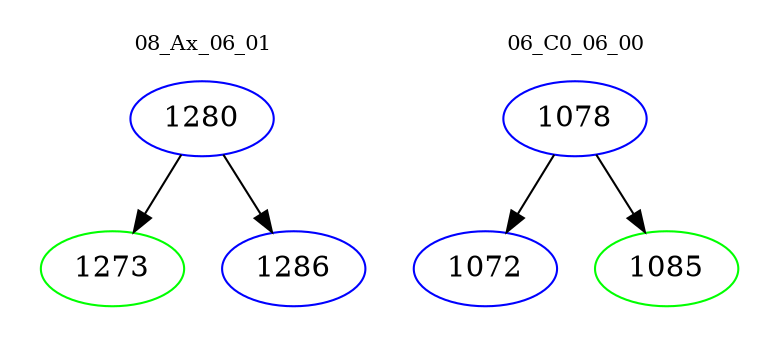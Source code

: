 digraph{
subgraph cluster_0 {
color = white
label = "08_Ax_06_01";
fontsize=10;
T0_1280 [label="1280", color="blue"]
T0_1280 -> T0_1273 [color="black"]
T0_1273 [label="1273", color="green"]
T0_1280 -> T0_1286 [color="black"]
T0_1286 [label="1286", color="blue"]
}
subgraph cluster_1 {
color = white
label = "06_C0_06_00";
fontsize=10;
T1_1078 [label="1078", color="blue"]
T1_1078 -> T1_1072 [color="black"]
T1_1072 [label="1072", color="blue"]
T1_1078 -> T1_1085 [color="black"]
T1_1085 [label="1085", color="green"]
}
}
